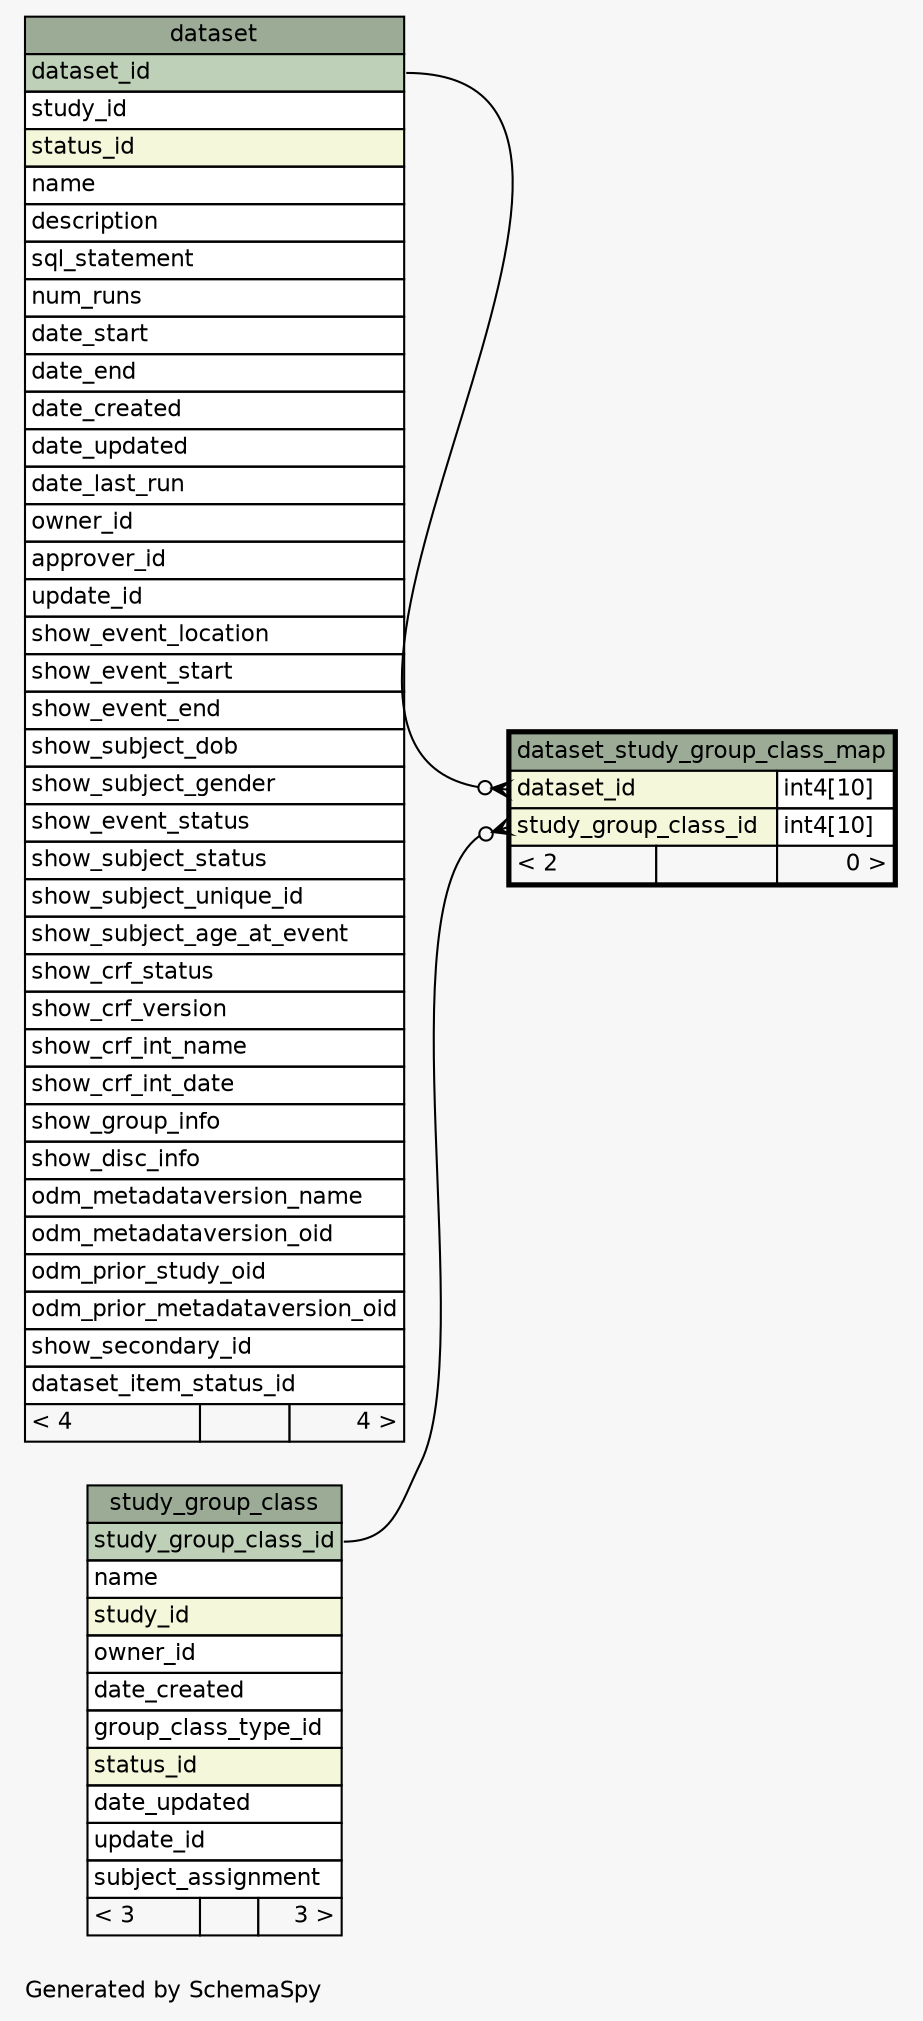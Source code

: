 // dot 2.28.0 on Windows Vista 6.0
// SchemaSpy rev 590
digraph "oneDegreeRelationshipsDiagram" {
  graph [
    rankdir="RL"
    bgcolor="#f7f7f7"
    label="\nGenerated by SchemaSpy"
    labeljust="l"
    nodesep="0.18"
    ranksep="0.46"
    fontname="Helvetica"
    fontsize="11"
  ];
  node [
    fontname="Helvetica"
    fontsize="11"
    shape="plaintext"
  ];
  edge [
    arrowsize="0.8"
  ];
  "dataset_study_group_class_map":"dataset_id":w -> "dataset":"dataset_id":e [arrowhead=none dir=back arrowtail=crowodot];
  "dataset_study_group_class_map":"study_group_class_id":w -> "study_group_class":"study_group_class_id":e [arrowhead=none dir=back arrowtail=crowodot];
  "dataset" [
    label=<
    <TABLE BORDER="0" CELLBORDER="1" CELLSPACING="0" BGCOLOR="#ffffff">
      <TR><TD COLSPAN="3" BGCOLOR="#9bab96" ALIGN="CENTER">dataset</TD></TR>
      <TR><TD PORT="dataset_id" COLSPAN="3" BGCOLOR="#bed1b8" ALIGN="LEFT">dataset_id</TD></TR>
      <TR><TD PORT="study_id" COLSPAN="3" ALIGN="LEFT">study_id</TD></TR>
      <TR><TD PORT="status_id" COLSPAN="3" BGCOLOR="#f4f7da" ALIGN="LEFT">status_id</TD></TR>
      <TR><TD PORT="name" COLSPAN="3" ALIGN="LEFT">name</TD></TR>
      <TR><TD PORT="description" COLSPAN="3" ALIGN="LEFT">description</TD></TR>
      <TR><TD PORT="sql_statement" COLSPAN="3" ALIGN="LEFT">sql_statement</TD></TR>
      <TR><TD PORT="num_runs" COLSPAN="3" ALIGN="LEFT">num_runs</TD></TR>
      <TR><TD PORT="date_start" COLSPAN="3" ALIGN="LEFT">date_start</TD></TR>
      <TR><TD PORT="date_end" COLSPAN="3" ALIGN="LEFT">date_end</TD></TR>
      <TR><TD PORT="date_created" COLSPAN="3" ALIGN="LEFT">date_created</TD></TR>
      <TR><TD PORT="date_updated" COLSPAN="3" ALIGN="LEFT">date_updated</TD></TR>
      <TR><TD PORT="date_last_run" COLSPAN="3" ALIGN="LEFT">date_last_run</TD></TR>
      <TR><TD PORT="owner_id" COLSPAN="3" ALIGN="LEFT">owner_id</TD></TR>
      <TR><TD PORT="approver_id" COLSPAN="3" ALIGN="LEFT">approver_id</TD></TR>
      <TR><TD PORT="update_id" COLSPAN="3" ALIGN="LEFT">update_id</TD></TR>
      <TR><TD PORT="show_event_location" COLSPAN="3" ALIGN="LEFT">show_event_location</TD></TR>
      <TR><TD PORT="show_event_start" COLSPAN="3" ALIGN="LEFT">show_event_start</TD></TR>
      <TR><TD PORT="show_event_end" COLSPAN="3" ALIGN="LEFT">show_event_end</TD></TR>
      <TR><TD PORT="show_subject_dob" COLSPAN="3" ALIGN="LEFT">show_subject_dob</TD></TR>
      <TR><TD PORT="show_subject_gender" COLSPAN="3" ALIGN="LEFT">show_subject_gender</TD></TR>
      <TR><TD PORT="show_event_status" COLSPAN="3" ALIGN="LEFT">show_event_status</TD></TR>
      <TR><TD PORT="show_subject_status" COLSPAN="3" ALIGN="LEFT">show_subject_status</TD></TR>
      <TR><TD PORT="show_subject_unique_id" COLSPAN="3" ALIGN="LEFT">show_subject_unique_id</TD></TR>
      <TR><TD PORT="show_subject_age_at_event" COLSPAN="3" ALIGN="LEFT">show_subject_age_at_event</TD></TR>
      <TR><TD PORT="show_crf_status" COLSPAN="3" ALIGN="LEFT">show_crf_status</TD></TR>
      <TR><TD PORT="show_crf_version" COLSPAN="3" ALIGN="LEFT">show_crf_version</TD></TR>
      <TR><TD PORT="show_crf_int_name" COLSPAN="3" ALIGN="LEFT">show_crf_int_name</TD></TR>
      <TR><TD PORT="show_crf_int_date" COLSPAN="3" ALIGN="LEFT">show_crf_int_date</TD></TR>
      <TR><TD PORT="show_group_info" COLSPAN="3" ALIGN="LEFT">show_group_info</TD></TR>
      <TR><TD PORT="show_disc_info" COLSPAN="3" ALIGN="LEFT">show_disc_info</TD></TR>
      <TR><TD PORT="odm_metadataversion_name" COLSPAN="3" ALIGN="LEFT">odm_metadataversion_name</TD></TR>
      <TR><TD PORT="odm_metadataversion_oid" COLSPAN="3" ALIGN="LEFT">odm_metadataversion_oid</TD></TR>
      <TR><TD PORT="odm_prior_study_oid" COLSPAN="3" ALIGN="LEFT">odm_prior_study_oid</TD></TR>
      <TR><TD PORT="odm_prior_metadataversion_oid" COLSPAN="3" ALIGN="LEFT">odm_prior_metadataversion_oid</TD></TR>
      <TR><TD PORT="show_secondary_id" COLSPAN="3" ALIGN="LEFT">show_secondary_id</TD></TR>
      <TR><TD PORT="dataset_item_status_id" COLSPAN="3" ALIGN="LEFT">dataset_item_status_id</TD></TR>
      <TR><TD ALIGN="LEFT" BGCOLOR="#f7f7f7">&lt; 4</TD><TD ALIGN="RIGHT" BGCOLOR="#f7f7f7">  </TD><TD ALIGN="RIGHT" BGCOLOR="#f7f7f7">4 &gt;</TD></TR>
    </TABLE>>
    URL="dataset.html"
    tooltip="dataset"
  ];
  "dataset_study_group_class_map" [
    label=<
    <TABLE BORDER="2" CELLBORDER="1" CELLSPACING="0" BGCOLOR="#ffffff">
      <TR><TD COLSPAN="3" BGCOLOR="#9bab96" ALIGN="CENTER">dataset_study_group_class_map</TD></TR>
      <TR><TD PORT="dataset_id" COLSPAN="2" BGCOLOR="#f4f7da" ALIGN="LEFT">dataset_id</TD><TD PORT="dataset_id.type" ALIGN="LEFT">int4[10]</TD></TR>
      <TR><TD PORT="study_group_class_id" COLSPAN="2" BGCOLOR="#f4f7da" ALIGN="LEFT">study_group_class_id</TD><TD PORT="study_group_class_id.type" ALIGN="LEFT">int4[10]</TD></TR>
      <TR><TD ALIGN="LEFT" BGCOLOR="#f7f7f7">&lt; 2</TD><TD ALIGN="RIGHT" BGCOLOR="#f7f7f7">  </TD><TD ALIGN="RIGHT" BGCOLOR="#f7f7f7">0 &gt;</TD></TR>
    </TABLE>>
    URL="dataset_study_group_class_map.html"
    tooltip="dataset_study_group_class_map"
  ];
  "study_group_class" [
    label=<
    <TABLE BORDER="0" CELLBORDER="1" CELLSPACING="0" BGCOLOR="#ffffff">
      <TR><TD COLSPAN="3" BGCOLOR="#9bab96" ALIGN="CENTER">study_group_class</TD></TR>
      <TR><TD PORT="study_group_class_id" COLSPAN="3" BGCOLOR="#bed1b8" ALIGN="LEFT">study_group_class_id</TD></TR>
      <TR><TD PORT="name" COLSPAN="3" ALIGN="LEFT">name</TD></TR>
      <TR><TD PORT="study_id" COLSPAN="3" BGCOLOR="#f4f7da" ALIGN="LEFT">study_id</TD></TR>
      <TR><TD PORT="owner_id" COLSPAN="3" ALIGN="LEFT">owner_id</TD></TR>
      <TR><TD PORT="date_created" COLSPAN="3" ALIGN="LEFT">date_created</TD></TR>
      <TR><TD PORT="group_class_type_id" COLSPAN="3" ALIGN="LEFT">group_class_type_id</TD></TR>
      <TR><TD PORT="status_id" COLSPAN="3" BGCOLOR="#f4f7da" ALIGN="LEFT">status_id</TD></TR>
      <TR><TD PORT="date_updated" COLSPAN="3" ALIGN="LEFT">date_updated</TD></TR>
      <TR><TD PORT="update_id" COLSPAN="3" ALIGN="LEFT">update_id</TD></TR>
      <TR><TD PORT="subject_assignment" COLSPAN="3" ALIGN="LEFT">subject_assignment</TD></TR>
      <TR><TD ALIGN="LEFT" BGCOLOR="#f7f7f7">&lt; 3</TD><TD ALIGN="RIGHT" BGCOLOR="#f7f7f7">  </TD><TD ALIGN="RIGHT" BGCOLOR="#f7f7f7">3 &gt;</TD></TR>
    </TABLE>>
    URL="study_group_class.html"
    tooltip="study_group_class"
  ];
}
